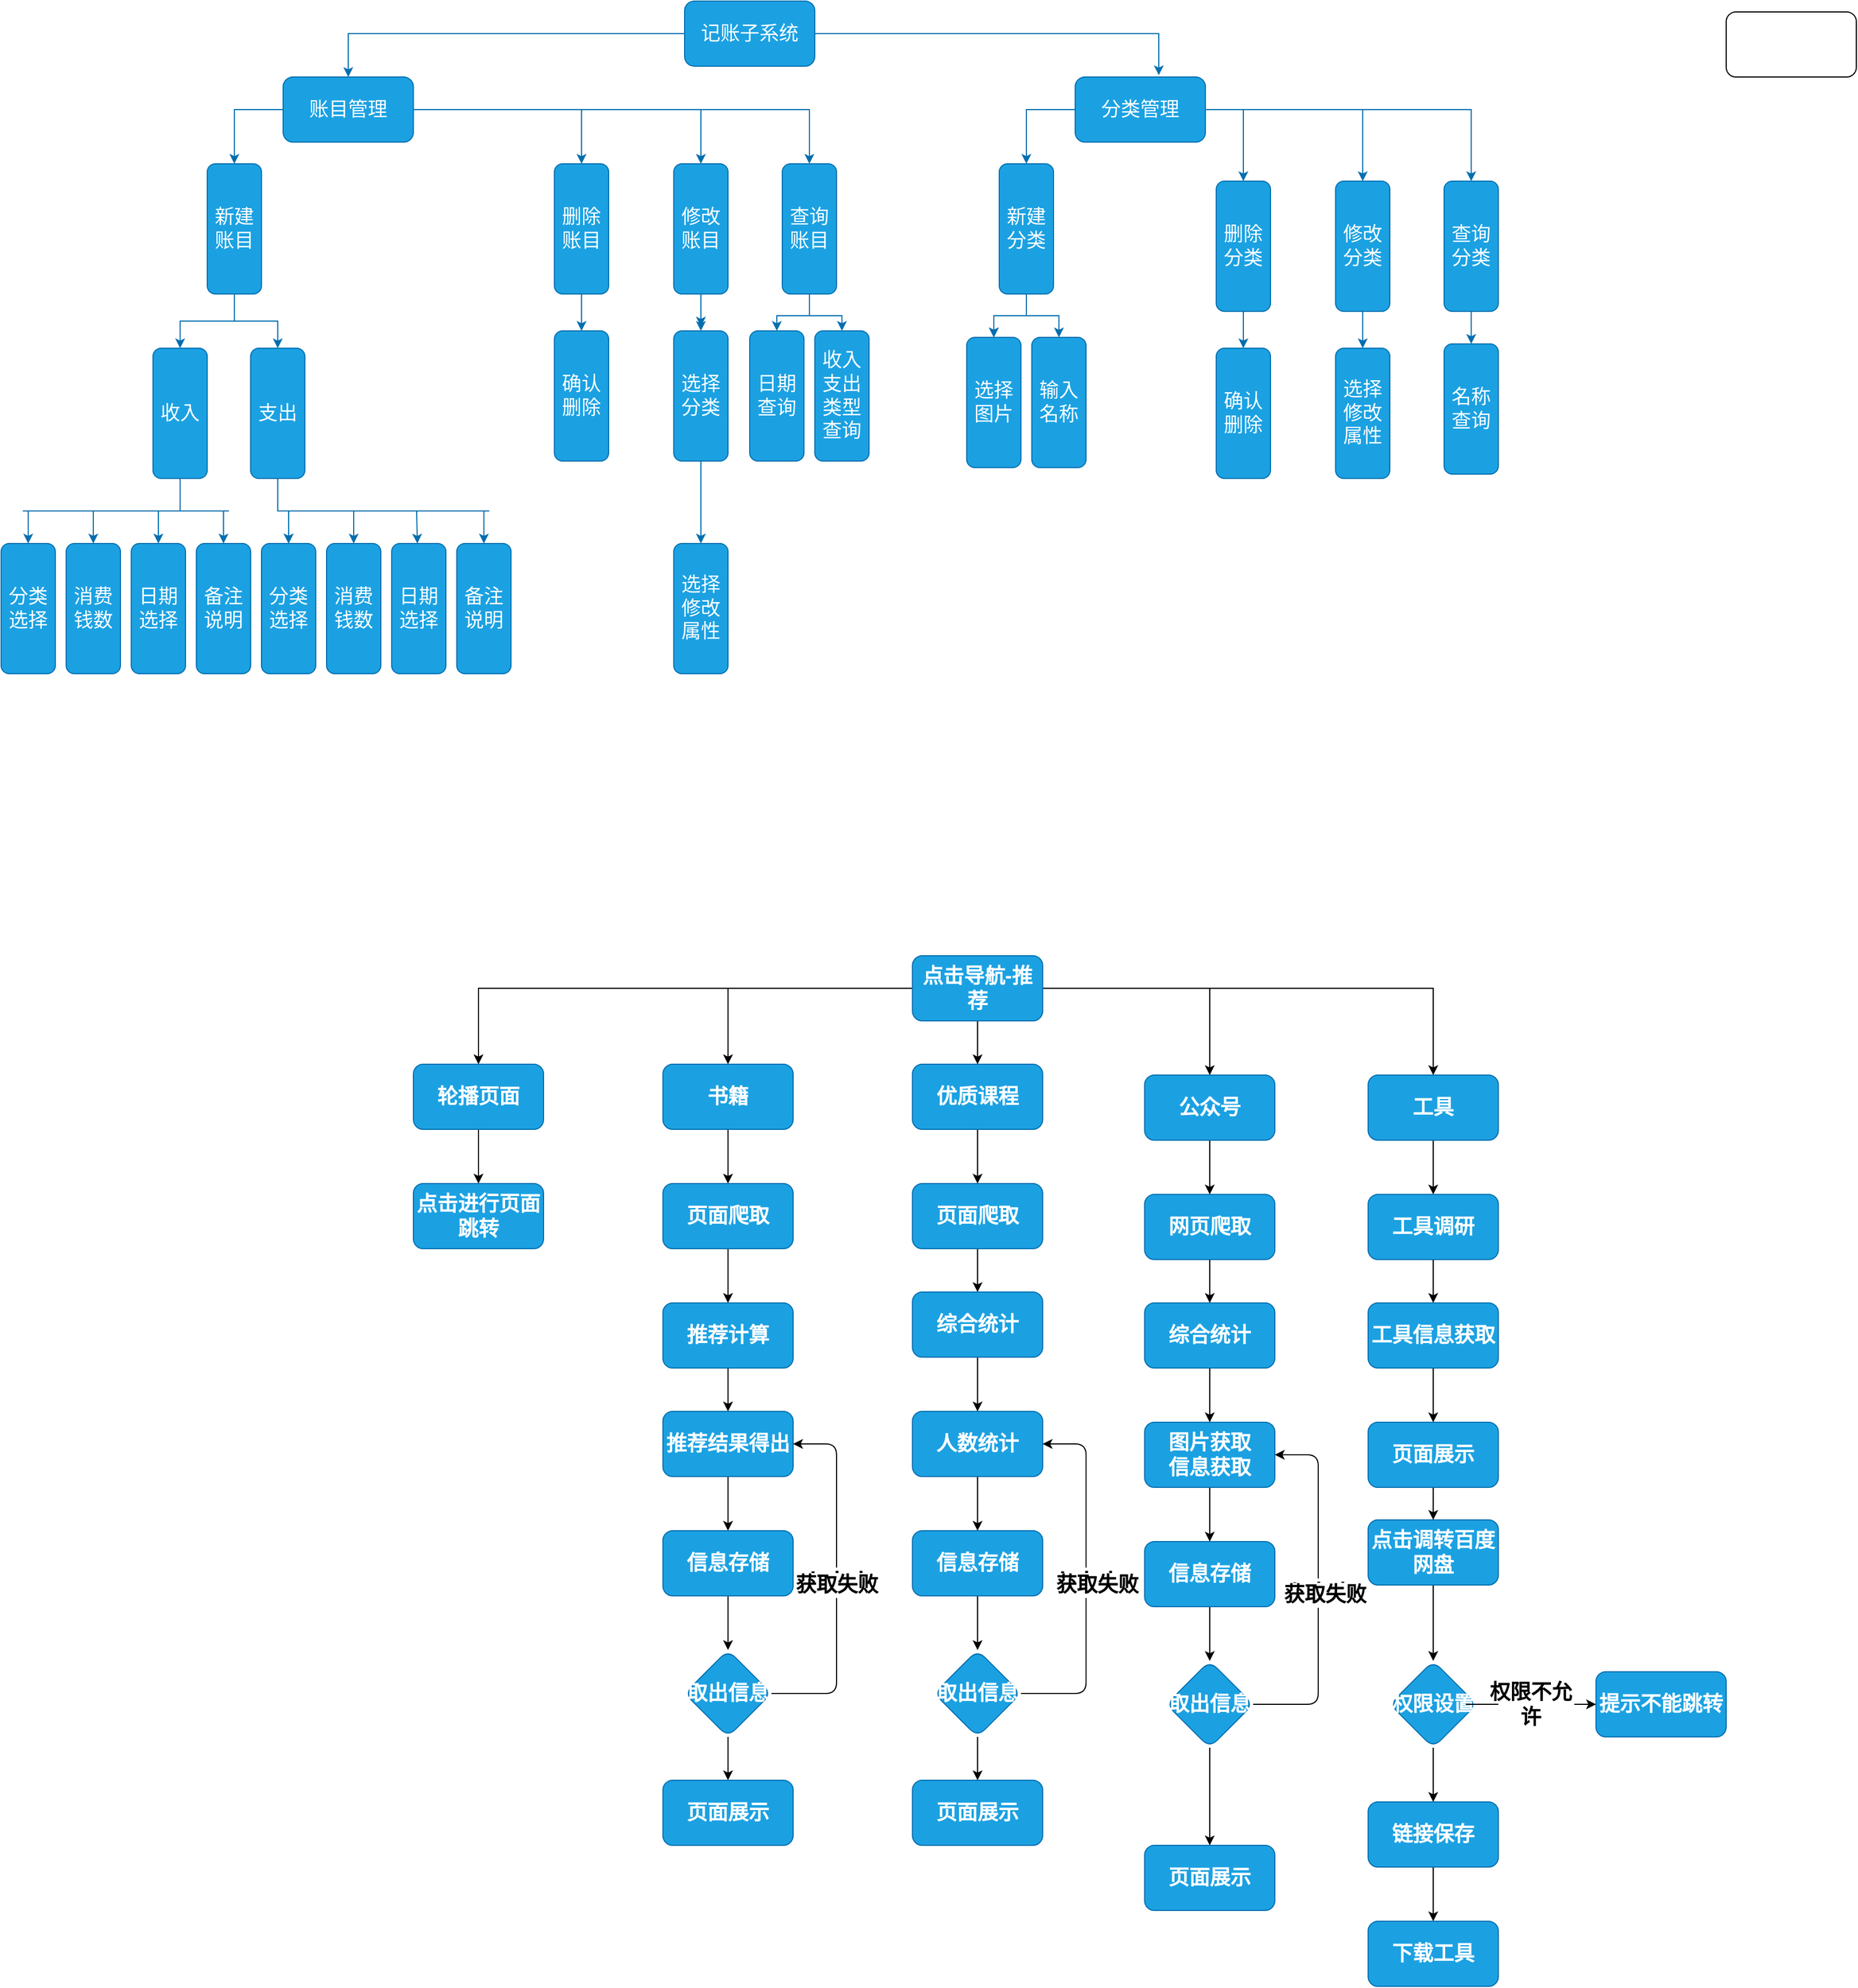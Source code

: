 <mxfile version="15.0.6" type="github">
  <diagram id="rRx4HlbQsBdlPWeHafFa" name="Page-1">
    <mxGraphModel dx="2500" dy="907" grid="1" gridSize="10" guides="1" tooltips="1" connect="1" arrows="1" fold="1" page="1" pageScale="1" pageWidth="827" pageHeight="1169" math="0" shadow="0">
      <root>
        <mxCell id="0" />
        <mxCell id="1" parent="0" />
        <mxCell id="pduw1BFFSuMTtjPy8Jkl-84" style="edgeStyle=orthogonalEdgeStyle;rounded=0;orthogonalLoop=1;jettySize=auto;html=1;entryX=0.5;entryY=0;entryDx=0;entryDy=0;fillColor=#1ba1e2;strokeColor=#006EAF;fontSize=18;" edge="1" parent="1" source="pduw1BFFSuMTtjPy8Jkl-1" target="pduw1BFFSuMTtjPy8Jkl-2">
          <mxGeometry relative="1" as="geometry" />
        </mxCell>
        <mxCell id="pduw1BFFSuMTtjPy8Jkl-85" style="edgeStyle=orthogonalEdgeStyle;rounded=0;orthogonalLoop=1;jettySize=auto;html=1;entryX=0.642;entryY=-0.028;entryDx=0;entryDy=0;entryPerimeter=0;fillColor=#1ba1e2;strokeColor=#006EAF;fontSize=18;" edge="1" parent="1" source="pduw1BFFSuMTtjPy8Jkl-1" target="pduw1BFFSuMTtjPy8Jkl-66">
          <mxGeometry relative="1" as="geometry" />
        </mxCell>
        <mxCell id="pduw1BFFSuMTtjPy8Jkl-1" value="记账子系统" style="rounded=1;whiteSpace=wrap;html=1;fillColor=#1ba1e2;strokeColor=#006EAF;fontColor=#ffffff;fontSize=18;" vertex="1" parent="1">
          <mxGeometry x="450" y="160" width="120" height="60" as="geometry" />
        </mxCell>
        <mxCell id="pduw1BFFSuMTtjPy8Jkl-43" style="edgeStyle=orthogonalEdgeStyle;rounded=0;orthogonalLoop=1;jettySize=auto;html=1;entryX=0.5;entryY=0;entryDx=0;entryDy=0;fillColor=#1ba1e2;strokeColor=#006EAF;fontSize=18;" edge="1" parent="1" source="pduw1BFFSuMTtjPy8Jkl-2" target="pduw1BFFSuMTtjPy8Jkl-8">
          <mxGeometry relative="1" as="geometry" />
        </mxCell>
        <mxCell id="pduw1BFFSuMTtjPy8Jkl-46" style="edgeStyle=orthogonalEdgeStyle;rounded=0;orthogonalLoop=1;jettySize=auto;html=1;entryX=0.5;entryY=0;entryDx=0;entryDy=0;fillColor=#1ba1e2;strokeColor=#006EAF;fontSize=18;" edge="1" parent="1" source="pduw1BFFSuMTtjPy8Jkl-2" target="pduw1BFFSuMTtjPy8Jkl-10">
          <mxGeometry relative="1" as="geometry" />
        </mxCell>
        <mxCell id="pduw1BFFSuMTtjPy8Jkl-55" style="edgeStyle=orthogonalEdgeStyle;rounded=0;orthogonalLoop=1;jettySize=auto;html=1;entryX=0.5;entryY=0;entryDx=0;entryDy=0;fillColor=#1ba1e2;strokeColor=#006EAF;fontSize=18;" edge="1" parent="1" source="pduw1BFFSuMTtjPy8Jkl-2" target="pduw1BFFSuMTtjPy8Jkl-11">
          <mxGeometry relative="1" as="geometry" />
        </mxCell>
        <mxCell id="pduw1BFFSuMTtjPy8Jkl-60" style="edgeStyle=orthogonalEdgeStyle;rounded=0;orthogonalLoop=1;jettySize=auto;html=1;entryX=0.5;entryY=0;entryDx=0;entryDy=0;fillColor=#1ba1e2;strokeColor=#006EAF;fontSize=18;" edge="1" parent="1" source="pduw1BFFSuMTtjPy8Jkl-2" target="pduw1BFFSuMTtjPy8Jkl-12">
          <mxGeometry relative="1" as="geometry" />
        </mxCell>
        <mxCell id="pduw1BFFSuMTtjPy8Jkl-2" value="账目管理" style="rounded=1;whiteSpace=wrap;html=1;fillColor=#1ba1e2;strokeColor=#006EAF;fontColor=#ffffff;fontSize=18;" vertex="1" parent="1">
          <mxGeometry x="80" y="230" width="120" height="60" as="geometry" />
        </mxCell>
        <mxCell id="pduw1BFFSuMTtjPy8Jkl-4" value="" style="rounded=1;whiteSpace=wrap;html=1;" vertex="1" parent="1">
          <mxGeometry x="1410" y="170" width="120" height="60" as="geometry" />
        </mxCell>
        <mxCell id="pduw1BFFSuMTtjPy8Jkl-18" style="edgeStyle=orthogonalEdgeStyle;rounded=0;orthogonalLoop=1;jettySize=auto;html=1;entryX=0.5;entryY=0;entryDx=0;entryDy=0;fillColor=#1ba1e2;strokeColor=#006EAF;fontSize=18;" edge="1" parent="1" source="pduw1BFFSuMTtjPy8Jkl-6" target="pduw1BFFSuMTtjPy8Jkl-14">
          <mxGeometry relative="1" as="geometry" />
        </mxCell>
        <mxCell id="pduw1BFFSuMTtjPy8Jkl-6" value="收入" style="rounded=1;whiteSpace=wrap;html=1;fillColor=#1ba1e2;strokeColor=#006EAF;fontColor=#ffffff;fontSize=18;" vertex="1" parent="1">
          <mxGeometry x="-40" y="480" width="50" height="120" as="geometry" />
        </mxCell>
        <mxCell id="pduw1BFFSuMTtjPy8Jkl-34" style="edgeStyle=orthogonalEdgeStyle;rounded=0;orthogonalLoop=1;jettySize=auto;html=1;entryX=0.5;entryY=0;entryDx=0;entryDy=0;fillColor=#1ba1e2;strokeColor=#006EAF;fontSize=18;" edge="1" parent="1" source="pduw1BFFSuMTtjPy8Jkl-8" target="pduw1BFFSuMTtjPy8Jkl-9">
          <mxGeometry relative="1" as="geometry" />
        </mxCell>
        <mxCell id="pduw1BFFSuMTtjPy8Jkl-42" style="edgeStyle=orthogonalEdgeStyle;rounded=0;orthogonalLoop=1;jettySize=auto;html=1;entryX=0.5;entryY=0;entryDx=0;entryDy=0;fillColor=#1ba1e2;strokeColor=#006EAF;fontSize=18;" edge="1" parent="1" source="pduw1BFFSuMTtjPy8Jkl-8" target="pduw1BFFSuMTtjPy8Jkl-6">
          <mxGeometry relative="1" as="geometry" />
        </mxCell>
        <mxCell id="pduw1BFFSuMTtjPy8Jkl-8" value="新建账目" style="rounded=1;whiteSpace=wrap;html=1;fillColor=#1ba1e2;strokeColor=#006EAF;fontColor=#ffffff;fontSize=18;" vertex="1" parent="1">
          <mxGeometry x="10" y="310" width="50" height="120" as="geometry" />
        </mxCell>
        <mxCell id="pduw1BFFSuMTtjPy8Jkl-32" value="" style="edgeStyle=orthogonalEdgeStyle;rounded=0;orthogonalLoop=1;jettySize=auto;html=1;fillColor=#1ba1e2;strokeColor=#006EAF;fontSize=18;" edge="1" parent="1" source="pduw1BFFSuMTtjPy8Jkl-9" target="pduw1BFFSuMTtjPy8Jkl-27">
          <mxGeometry relative="1" as="geometry" />
        </mxCell>
        <mxCell id="pduw1BFFSuMTtjPy8Jkl-9" value="支出" style="rounded=1;whiteSpace=wrap;html=1;fillColor=#1ba1e2;strokeColor=#006EAF;fontColor=#ffffff;fontSize=18;" vertex="1" parent="1">
          <mxGeometry x="50" y="480" width="50" height="120" as="geometry" />
        </mxCell>
        <mxCell id="pduw1BFFSuMTtjPy8Jkl-45" style="edgeStyle=orthogonalEdgeStyle;rounded=0;orthogonalLoop=1;jettySize=auto;html=1;entryX=0.5;entryY=0;entryDx=0;entryDy=0;fillColor=#1ba1e2;strokeColor=#006EAF;fontSize=18;" edge="1" parent="1" source="pduw1BFFSuMTtjPy8Jkl-10" target="pduw1BFFSuMTtjPy8Jkl-44">
          <mxGeometry relative="1" as="geometry" />
        </mxCell>
        <mxCell id="pduw1BFFSuMTtjPy8Jkl-10" value="删除账目" style="rounded=1;whiteSpace=wrap;html=1;fillColor=#1ba1e2;strokeColor=#006EAF;fontColor=#ffffff;fontSize=18;" vertex="1" parent="1">
          <mxGeometry x="330" y="310" width="50" height="120" as="geometry" />
        </mxCell>
        <mxCell id="pduw1BFFSuMTtjPy8Jkl-49" style="edgeStyle=orthogonalEdgeStyle;rounded=0;orthogonalLoop=1;jettySize=auto;html=1;fillColor=#1ba1e2;strokeColor=#006EAF;fontSize=18;" edge="1" parent="1" source="pduw1BFFSuMTtjPy8Jkl-11">
          <mxGeometry relative="1" as="geometry">
            <mxPoint x="465" y="460" as="targetPoint" />
          </mxGeometry>
        </mxCell>
        <mxCell id="pduw1BFFSuMTtjPy8Jkl-52" style="edgeStyle=orthogonalEdgeStyle;rounded=0;orthogonalLoop=1;jettySize=auto;html=1;fillColor=#1ba1e2;strokeColor=#006EAF;fontSize=18;" edge="1" parent="1" source="pduw1BFFSuMTtjPy8Jkl-11" target="pduw1BFFSuMTtjPy8Jkl-47">
          <mxGeometry relative="1" as="geometry" />
        </mxCell>
        <mxCell id="pduw1BFFSuMTtjPy8Jkl-11" value="修改账目" style="rounded=1;whiteSpace=wrap;html=1;fillColor=#1ba1e2;strokeColor=#006EAF;fontColor=#ffffff;fontSize=18;" vertex="1" parent="1">
          <mxGeometry x="440" y="310" width="50" height="120" as="geometry" />
        </mxCell>
        <mxCell id="pduw1BFFSuMTtjPy8Jkl-58" style="edgeStyle=orthogonalEdgeStyle;rounded=0;orthogonalLoop=1;jettySize=auto;html=1;entryX=0.5;entryY=0;entryDx=0;entryDy=0;fillColor=#1ba1e2;strokeColor=#006EAF;fontSize=18;" edge="1" parent="1" source="pduw1BFFSuMTtjPy8Jkl-12" target="pduw1BFFSuMTtjPy8Jkl-56">
          <mxGeometry relative="1" as="geometry" />
        </mxCell>
        <mxCell id="pduw1BFFSuMTtjPy8Jkl-59" style="edgeStyle=orthogonalEdgeStyle;rounded=0;orthogonalLoop=1;jettySize=auto;html=1;entryX=0.5;entryY=0;entryDx=0;entryDy=0;fillColor=#1ba1e2;strokeColor=#006EAF;fontSize=18;" edge="1" parent="1" source="pduw1BFFSuMTtjPy8Jkl-12" target="pduw1BFFSuMTtjPy8Jkl-57">
          <mxGeometry relative="1" as="geometry" />
        </mxCell>
        <mxCell id="pduw1BFFSuMTtjPy8Jkl-12" value="查询账目" style="rounded=1;whiteSpace=wrap;html=1;fillColor=#1ba1e2;strokeColor=#006EAF;fontColor=#ffffff;fontSize=18;" vertex="1" parent="1">
          <mxGeometry x="540" y="310" width="50" height="120" as="geometry" />
        </mxCell>
        <mxCell id="pduw1BFFSuMTtjPy8Jkl-13" value="消费钱数" style="rounded=1;whiteSpace=wrap;html=1;fillColor=#1ba1e2;strokeColor=#006EAF;fontColor=#ffffff;fontSize=18;" vertex="1" parent="1">
          <mxGeometry x="-120" y="660" width="50" height="120" as="geometry" />
        </mxCell>
        <mxCell id="pduw1BFFSuMTtjPy8Jkl-14" value="日期选择" style="rounded=1;whiteSpace=wrap;html=1;fillColor=#1ba1e2;strokeColor=#006EAF;fontColor=#ffffff;fontSize=18;" vertex="1" parent="1">
          <mxGeometry x="-60" y="660" width="50" height="120" as="geometry" />
        </mxCell>
        <mxCell id="pduw1BFFSuMTtjPy8Jkl-15" value="备注说明" style="rounded=1;whiteSpace=wrap;html=1;fillColor=#1ba1e2;strokeColor=#006EAF;fontColor=#ffffff;fontSize=18;" vertex="1" parent="1">
          <mxGeometry y="660" width="50" height="120" as="geometry" />
        </mxCell>
        <mxCell id="pduw1BFFSuMTtjPy8Jkl-17" value="分类选择" style="rounded=1;whiteSpace=wrap;html=1;fillColor=#1ba1e2;strokeColor=#006EAF;fontColor=#ffffff;fontSize=18;" vertex="1" parent="1">
          <mxGeometry x="-180" y="660" width="50" height="120" as="geometry" />
        </mxCell>
        <mxCell id="pduw1BFFSuMTtjPy8Jkl-19" value="" style="endArrow=none;html=1;fillColor=#1ba1e2;strokeColor=#006EAF;fontSize=18;" edge="1" parent="1">
          <mxGeometry width="50" height="50" relative="1" as="geometry">
            <mxPoint x="-160" y="630" as="sourcePoint" />
            <mxPoint x="30" y="630" as="targetPoint" />
          </mxGeometry>
        </mxCell>
        <mxCell id="pduw1BFFSuMTtjPy8Jkl-20" value="" style="endArrow=classic;html=1;entryX=0.5;entryY=0;entryDx=0;entryDy=0;fillColor=#1ba1e2;strokeColor=#006EAF;fontSize=18;" edge="1" parent="1" target="pduw1BFFSuMTtjPy8Jkl-17">
          <mxGeometry width="50" height="50" relative="1" as="geometry">
            <mxPoint x="-155" y="630" as="sourcePoint" />
            <mxPoint x="440" y="590" as="targetPoint" />
          </mxGeometry>
        </mxCell>
        <mxCell id="pduw1BFFSuMTtjPy8Jkl-21" value="" style="endArrow=classic;html=1;entryX=0.5;entryY=0;entryDx=0;entryDy=0;fillColor=#1ba1e2;strokeColor=#006EAF;fontSize=18;" edge="1" parent="1" target="pduw1BFFSuMTtjPy8Jkl-13">
          <mxGeometry width="50" height="50" relative="1" as="geometry">
            <mxPoint x="-95" y="630" as="sourcePoint" />
            <mxPoint x="-145" y="670" as="targetPoint" />
          </mxGeometry>
        </mxCell>
        <mxCell id="pduw1BFFSuMTtjPy8Jkl-22" value="" style="endArrow=classic;html=1;entryX=0.5;entryY=0;entryDx=0;entryDy=0;fillColor=#1ba1e2;strokeColor=#006EAF;fontSize=18;" edge="1" parent="1" target="pduw1BFFSuMTtjPy8Jkl-15">
          <mxGeometry width="50" height="50" relative="1" as="geometry">
            <mxPoint x="25" y="630" as="sourcePoint" />
            <mxPoint x="-135" y="680" as="targetPoint" />
          </mxGeometry>
        </mxCell>
        <mxCell id="pduw1BFFSuMTtjPy8Jkl-24" value="消费钱数" style="rounded=1;whiteSpace=wrap;html=1;fillColor=#1ba1e2;strokeColor=#006EAF;fontColor=#ffffff;fontSize=18;" vertex="1" parent="1">
          <mxGeometry x="120" y="660" width="50" height="120" as="geometry" />
        </mxCell>
        <mxCell id="pduw1BFFSuMTtjPy8Jkl-25" value="日期选择" style="rounded=1;whiteSpace=wrap;html=1;fillColor=#1ba1e2;strokeColor=#006EAF;fontColor=#ffffff;fontSize=18;" vertex="1" parent="1">
          <mxGeometry x="180" y="660" width="50" height="120" as="geometry" />
        </mxCell>
        <mxCell id="pduw1BFFSuMTtjPy8Jkl-26" value="备注说明" style="rounded=1;whiteSpace=wrap;html=1;fillColor=#1ba1e2;strokeColor=#006EAF;fontColor=#ffffff;fontSize=18;" vertex="1" parent="1">
          <mxGeometry x="240" y="660" width="50" height="120" as="geometry" />
        </mxCell>
        <mxCell id="pduw1BFFSuMTtjPy8Jkl-27" value="分类选择" style="rounded=1;whiteSpace=wrap;html=1;fillColor=#1ba1e2;strokeColor=#006EAF;fontColor=#ffffff;fontSize=18;" vertex="1" parent="1">
          <mxGeometry x="60" y="660" width="50" height="120" as="geometry" />
        </mxCell>
        <mxCell id="pduw1BFFSuMTtjPy8Jkl-28" value="" style="endArrow=none;html=1;fillColor=#1ba1e2;strokeColor=#006EAF;fontSize=18;" edge="1" parent="1">
          <mxGeometry width="50" height="50" relative="1" as="geometry">
            <mxPoint x="80" y="630" as="sourcePoint" />
            <mxPoint x="270" y="630" as="targetPoint" />
          </mxGeometry>
        </mxCell>
        <mxCell id="pduw1BFFSuMTtjPy8Jkl-29" value="" style="endArrow=classic;html=1;entryX=0.5;entryY=0;entryDx=0;entryDy=0;fillColor=#1ba1e2;strokeColor=#006EAF;fontSize=18;" edge="1" parent="1" target="pduw1BFFSuMTtjPy8Jkl-27">
          <mxGeometry width="50" height="50" relative="1" as="geometry">
            <mxPoint x="85" y="630" as="sourcePoint" />
            <mxPoint x="680" y="590" as="targetPoint" />
          </mxGeometry>
        </mxCell>
        <mxCell id="pduw1BFFSuMTtjPy8Jkl-30" value="" style="endArrow=classic;html=1;entryX=0.5;entryY=0;entryDx=0;entryDy=0;fillColor=#1ba1e2;strokeColor=#006EAF;fontSize=18;" edge="1" parent="1" target="pduw1BFFSuMTtjPy8Jkl-24">
          <mxGeometry width="50" height="50" relative="1" as="geometry">
            <mxPoint x="145" y="630" as="sourcePoint" />
            <mxPoint x="95" y="670" as="targetPoint" />
          </mxGeometry>
        </mxCell>
        <mxCell id="pduw1BFFSuMTtjPy8Jkl-31" value="" style="endArrow=classic;html=1;entryX=0.5;entryY=0;entryDx=0;entryDy=0;fillColor=#1ba1e2;strokeColor=#006EAF;fontSize=18;" edge="1" parent="1" target="pduw1BFFSuMTtjPy8Jkl-26">
          <mxGeometry width="50" height="50" relative="1" as="geometry">
            <mxPoint x="265" y="630" as="sourcePoint" />
            <mxPoint x="105" y="680" as="targetPoint" />
          </mxGeometry>
        </mxCell>
        <mxCell id="pduw1BFFSuMTtjPy8Jkl-33" value="" style="endArrow=classic;html=1;fillColor=#1ba1e2;strokeColor=#006EAF;fontSize=18;" edge="1" parent="1" target="pduw1BFFSuMTtjPy8Jkl-25">
          <mxGeometry width="50" height="50" relative="1" as="geometry">
            <mxPoint x="203" y="630" as="sourcePoint" />
            <mxPoint x="275" y="670" as="targetPoint" />
          </mxGeometry>
        </mxCell>
        <mxCell id="pduw1BFFSuMTtjPy8Jkl-44" value="确认删除" style="rounded=1;whiteSpace=wrap;html=1;fillColor=#1ba1e2;strokeColor=#006EAF;fontColor=#ffffff;fontSize=18;" vertex="1" parent="1">
          <mxGeometry x="330" y="464" width="50" height="120" as="geometry" />
        </mxCell>
        <mxCell id="pduw1BFFSuMTtjPy8Jkl-54" style="edgeStyle=orthogonalEdgeStyle;rounded=0;orthogonalLoop=1;jettySize=auto;html=1;fillColor=#1ba1e2;strokeColor=#006EAF;fontSize=18;" edge="1" parent="1" source="pduw1BFFSuMTtjPy8Jkl-47" target="pduw1BFFSuMTtjPy8Jkl-48">
          <mxGeometry relative="1" as="geometry" />
        </mxCell>
        <mxCell id="pduw1BFFSuMTtjPy8Jkl-47" value="选择分类" style="rounded=1;whiteSpace=wrap;html=1;fillColor=#1ba1e2;strokeColor=#006EAF;fontColor=#ffffff;fontSize=18;" vertex="1" parent="1">
          <mxGeometry x="440" y="464" width="50" height="120" as="geometry" />
        </mxCell>
        <mxCell id="pduw1BFFSuMTtjPy8Jkl-48" value="选择修改属性" style="rounded=1;whiteSpace=wrap;html=1;fillColor=#1ba1e2;strokeColor=#006EAF;fontColor=#ffffff;fontSize=18;" vertex="1" parent="1">
          <mxGeometry x="440" y="660" width="50" height="120" as="geometry" />
        </mxCell>
        <mxCell id="pduw1BFFSuMTtjPy8Jkl-56" value="日期查询" style="rounded=1;whiteSpace=wrap;html=1;fillColor=#1ba1e2;strokeColor=#006EAF;fontColor=#ffffff;fontSize=18;" vertex="1" parent="1">
          <mxGeometry x="510" y="464" width="50" height="120" as="geometry" />
        </mxCell>
        <mxCell id="pduw1BFFSuMTtjPy8Jkl-57" value="收入支出类型查询" style="rounded=1;whiteSpace=wrap;html=1;fillColor=#1ba1e2;strokeColor=#006EAF;fontColor=#ffffff;fontSize=18;" vertex="1" parent="1">
          <mxGeometry x="570" y="464" width="50" height="120" as="geometry" />
        </mxCell>
        <mxCell id="pduw1BFFSuMTtjPy8Jkl-62" style="edgeStyle=orthogonalEdgeStyle;rounded=0;orthogonalLoop=1;jettySize=auto;html=1;entryX=0.5;entryY=0;entryDx=0;entryDy=0;fillColor=#1ba1e2;strokeColor=#006EAF;fontSize=18;" edge="1" parent="1" source="pduw1BFFSuMTtjPy8Jkl-66" target="pduw1BFFSuMTtjPy8Jkl-67">
          <mxGeometry relative="1" as="geometry" />
        </mxCell>
        <mxCell id="pduw1BFFSuMTtjPy8Jkl-63" style="edgeStyle=orthogonalEdgeStyle;rounded=0;orthogonalLoop=1;jettySize=auto;html=1;entryX=0.5;entryY=0;entryDx=0;entryDy=0;fillColor=#1ba1e2;strokeColor=#006EAF;fontSize=18;" edge="1" parent="1" source="pduw1BFFSuMTtjPy8Jkl-66" target="pduw1BFFSuMTtjPy8Jkl-68">
          <mxGeometry relative="1" as="geometry" />
        </mxCell>
        <mxCell id="pduw1BFFSuMTtjPy8Jkl-64" style="edgeStyle=orthogonalEdgeStyle;rounded=0;orthogonalLoop=1;jettySize=auto;html=1;entryX=0.5;entryY=0;entryDx=0;entryDy=0;fillColor=#1ba1e2;strokeColor=#006EAF;fontSize=18;" edge="1" parent="1" source="pduw1BFFSuMTtjPy8Jkl-66" target="pduw1BFFSuMTtjPy8Jkl-69">
          <mxGeometry relative="1" as="geometry" />
        </mxCell>
        <mxCell id="pduw1BFFSuMTtjPy8Jkl-65" style="edgeStyle=orthogonalEdgeStyle;rounded=0;orthogonalLoop=1;jettySize=auto;html=1;entryX=0.5;entryY=0;entryDx=0;entryDy=0;fillColor=#1ba1e2;strokeColor=#006EAF;fontSize=18;" edge="1" parent="1" source="pduw1BFFSuMTtjPy8Jkl-66" target="pduw1BFFSuMTtjPy8Jkl-70">
          <mxGeometry relative="1" as="geometry" />
        </mxCell>
        <mxCell id="pduw1BFFSuMTtjPy8Jkl-66" value="分类管理" style="rounded=1;whiteSpace=wrap;html=1;fillColor=#1ba1e2;strokeColor=#006EAF;fontColor=#ffffff;fontSize=18;" vertex="1" parent="1">
          <mxGeometry x="810" y="230" width="120" height="60" as="geometry" />
        </mxCell>
        <mxCell id="pduw1BFFSuMTtjPy8Jkl-80" style="edgeStyle=orthogonalEdgeStyle;rounded=0;orthogonalLoop=1;jettySize=auto;html=1;entryX=0.5;entryY=0;entryDx=0;entryDy=0;fillColor=#1ba1e2;strokeColor=#006EAF;fontSize=18;" edge="1" parent="1" source="pduw1BFFSuMTtjPy8Jkl-67" target="pduw1BFFSuMTtjPy8Jkl-77">
          <mxGeometry relative="1" as="geometry" />
        </mxCell>
        <mxCell id="pduw1BFFSuMTtjPy8Jkl-81" style="edgeStyle=orthogonalEdgeStyle;rounded=0;orthogonalLoop=1;jettySize=auto;html=1;fillColor=#1ba1e2;strokeColor=#006EAF;fontSize=18;" edge="1" parent="1" source="pduw1BFFSuMTtjPy8Jkl-67" target="pduw1BFFSuMTtjPy8Jkl-78">
          <mxGeometry relative="1" as="geometry" />
        </mxCell>
        <mxCell id="pduw1BFFSuMTtjPy8Jkl-83" style="edgeStyle=orthogonalEdgeStyle;rounded=0;orthogonalLoop=1;jettySize=auto;html=1;entryX=0.5;entryY=0;entryDx=0;entryDy=0;fillColor=#1ba1e2;strokeColor=#006EAF;fontSize=18;" edge="1" parent="1" source="pduw1BFFSuMTtjPy8Jkl-67" target="pduw1BFFSuMTtjPy8Jkl-77">
          <mxGeometry relative="1" as="geometry" />
        </mxCell>
        <mxCell id="pduw1BFFSuMTtjPy8Jkl-67" value="新建分类" style="rounded=1;whiteSpace=wrap;html=1;fillColor=#1ba1e2;strokeColor=#006EAF;fontColor=#ffffff;fontSize=18;" vertex="1" parent="1">
          <mxGeometry x="740" y="310" width="50" height="120" as="geometry" />
        </mxCell>
        <mxCell id="pduw1BFFSuMTtjPy8Jkl-72" style="edgeStyle=orthogonalEdgeStyle;rounded=0;orthogonalLoop=1;jettySize=auto;html=1;entryX=0.5;entryY=0;entryDx=0;entryDy=0;fillColor=#1ba1e2;strokeColor=#006EAF;fontSize=18;" edge="1" parent="1" source="pduw1BFFSuMTtjPy8Jkl-68" target="pduw1BFFSuMTtjPy8Jkl-71">
          <mxGeometry relative="1" as="geometry" />
        </mxCell>
        <mxCell id="pduw1BFFSuMTtjPy8Jkl-68" value="删除分类" style="rounded=1;whiteSpace=wrap;html=1;fillColor=#1ba1e2;strokeColor=#006EAF;fontColor=#ffffff;fontSize=18;" vertex="1" parent="1">
          <mxGeometry x="940" y="326" width="50" height="120" as="geometry" />
        </mxCell>
        <mxCell id="pduw1BFFSuMTtjPy8Jkl-74" style="edgeStyle=orthogonalEdgeStyle;rounded=0;orthogonalLoop=1;jettySize=auto;html=1;fillColor=#1ba1e2;strokeColor=#006EAF;fontSize=18;" edge="1" parent="1" source="pduw1BFFSuMTtjPy8Jkl-69" target="pduw1BFFSuMTtjPy8Jkl-73">
          <mxGeometry relative="1" as="geometry" />
        </mxCell>
        <mxCell id="pduw1BFFSuMTtjPy8Jkl-69" value="修改分类" style="rounded=1;whiteSpace=wrap;html=1;fillColor=#1ba1e2;strokeColor=#006EAF;fontColor=#ffffff;fontSize=18;" vertex="1" parent="1">
          <mxGeometry x="1050" y="326" width="50" height="120" as="geometry" />
        </mxCell>
        <mxCell id="pduw1BFFSuMTtjPy8Jkl-76" style="edgeStyle=orthogonalEdgeStyle;rounded=0;orthogonalLoop=1;jettySize=auto;html=1;fillColor=#1ba1e2;strokeColor=#006EAF;fontSize=18;" edge="1" parent="1" source="pduw1BFFSuMTtjPy8Jkl-70" target="pduw1BFFSuMTtjPy8Jkl-75">
          <mxGeometry relative="1" as="geometry" />
        </mxCell>
        <mxCell id="pduw1BFFSuMTtjPy8Jkl-70" value="查询分类" style="rounded=1;whiteSpace=wrap;html=1;fillColor=#1ba1e2;strokeColor=#006EAF;fontColor=#ffffff;fontSize=18;" vertex="1" parent="1">
          <mxGeometry x="1150" y="326" width="50" height="120" as="geometry" />
        </mxCell>
        <mxCell id="pduw1BFFSuMTtjPy8Jkl-71" value="确认删除" style="rounded=1;whiteSpace=wrap;html=1;fillColor=#1ba1e2;strokeColor=#006EAF;fontColor=#ffffff;fontSize=18;" vertex="1" parent="1">
          <mxGeometry x="940" y="480" width="50" height="120" as="geometry" />
        </mxCell>
        <mxCell id="pduw1BFFSuMTtjPy8Jkl-73" value="选择修改属性" style="rounded=1;whiteSpace=wrap;html=1;fillColor=#1ba1e2;strokeColor=#006EAF;fontColor=#ffffff;fontSize=18;" vertex="1" parent="1">
          <mxGeometry x="1050" y="480" width="50" height="120" as="geometry" />
        </mxCell>
        <mxCell id="pduw1BFFSuMTtjPy8Jkl-75" value="名称查询" style="rounded=1;whiteSpace=wrap;html=1;fillColor=#1ba1e2;strokeColor=#006EAF;fontColor=#ffffff;fontSize=18;" vertex="1" parent="1">
          <mxGeometry x="1150" y="476" width="50" height="120" as="geometry" />
        </mxCell>
        <mxCell id="pduw1BFFSuMTtjPy8Jkl-77" value="选择图片" style="rounded=1;whiteSpace=wrap;html=1;fillColor=#1ba1e2;strokeColor=#006EAF;fontColor=#ffffff;fontSize=18;" vertex="1" parent="1">
          <mxGeometry x="710" y="470" width="50" height="120" as="geometry" />
        </mxCell>
        <mxCell id="pduw1BFFSuMTtjPy8Jkl-78" value="输入名称" style="rounded=1;whiteSpace=wrap;html=1;fillColor=#1ba1e2;strokeColor=#006EAF;fontColor=#ffffff;fontSize=18;" vertex="1" parent="1">
          <mxGeometry x="770" y="470" width="50" height="120" as="geometry" />
        </mxCell>
        <mxCell id="pduw1BFFSuMTtjPy8Jkl-95" style="edgeStyle=orthogonalEdgeStyle;rounded=0;orthogonalLoop=1;jettySize=auto;html=1;entryX=0.5;entryY=0;entryDx=0;entryDy=0;fontSize=19;fontStyle=1" edge="1" parent="1" source="pduw1BFFSuMTtjPy8Jkl-87" target="pduw1BFFSuMTtjPy8Jkl-88">
          <mxGeometry relative="1" as="geometry" />
        </mxCell>
        <mxCell id="pduw1BFFSuMTtjPy8Jkl-96" style="edgeStyle=orthogonalEdgeStyle;rounded=0;orthogonalLoop=1;jettySize=auto;html=1;entryX=0.5;entryY=0;entryDx=0;entryDy=0;fontSize=19;fontStyle=1" edge="1" parent="1" source="pduw1BFFSuMTtjPy8Jkl-87" target="pduw1BFFSuMTtjPy8Jkl-89">
          <mxGeometry relative="1" as="geometry" />
        </mxCell>
        <mxCell id="pduw1BFFSuMTtjPy8Jkl-97" style="edgeStyle=orthogonalEdgeStyle;rounded=0;orthogonalLoop=1;jettySize=auto;html=1;fontSize=19;fontStyle=1" edge="1" parent="1" source="pduw1BFFSuMTtjPy8Jkl-87" target="pduw1BFFSuMTtjPy8Jkl-90">
          <mxGeometry relative="1" as="geometry" />
        </mxCell>
        <mxCell id="pduw1BFFSuMTtjPy8Jkl-98" style="edgeStyle=orthogonalEdgeStyle;rounded=0;orthogonalLoop=1;jettySize=auto;html=1;entryX=0.5;entryY=0;entryDx=0;entryDy=0;fontSize=19;fontStyle=1" edge="1" parent="1" source="pduw1BFFSuMTtjPy8Jkl-87" target="pduw1BFFSuMTtjPy8Jkl-94">
          <mxGeometry relative="1" as="geometry" />
        </mxCell>
        <mxCell id="pduw1BFFSuMTtjPy8Jkl-99" style="edgeStyle=orthogonalEdgeStyle;rounded=0;orthogonalLoop=1;jettySize=auto;html=1;entryX=0.5;entryY=0;entryDx=0;entryDy=0;fontSize=19;fontStyle=1" edge="1" parent="1" source="pduw1BFFSuMTtjPy8Jkl-87" target="pduw1BFFSuMTtjPy8Jkl-91">
          <mxGeometry relative="1" as="geometry" />
        </mxCell>
        <mxCell id="pduw1BFFSuMTtjPy8Jkl-87" value="点击导航-推荐" style="rounded=1;whiteSpace=wrap;html=1;fillColor=#1ba1e2;strokeColor=#006EAF;fontColor=#ffffff;fontSize=19;fontStyle=1" vertex="1" parent="1">
          <mxGeometry x="660" y="1040" width="120" height="60" as="geometry" />
        </mxCell>
        <mxCell id="pduw1BFFSuMTtjPy8Jkl-104" style="edgeStyle=orthogonalEdgeStyle;rounded=0;orthogonalLoop=1;jettySize=auto;html=1;entryX=0.5;entryY=0;entryDx=0;entryDy=0;fontSize=19;fontStyle=1" edge="1" parent="1" source="pduw1BFFSuMTtjPy8Jkl-88" target="pduw1BFFSuMTtjPy8Jkl-100">
          <mxGeometry relative="1" as="geometry" />
        </mxCell>
        <mxCell id="pduw1BFFSuMTtjPy8Jkl-88" value="轮播页面" style="rounded=1;whiteSpace=wrap;html=1;fillColor=#1ba1e2;strokeColor=#006EAF;fontColor=#ffffff;fontSize=19;fontStyle=1" vertex="1" parent="1">
          <mxGeometry x="200" y="1140" width="120" height="60" as="geometry" />
        </mxCell>
        <mxCell id="pduw1BFFSuMTtjPy8Jkl-106" style="edgeStyle=orthogonalEdgeStyle;rounded=0;orthogonalLoop=1;jettySize=auto;html=1;entryX=0.5;entryY=0;entryDx=0;entryDy=0;fontSize=19;fontStyle=1" edge="1" parent="1" source="pduw1BFFSuMTtjPy8Jkl-89" target="pduw1BFFSuMTtjPy8Jkl-105">
          <mxGeometry relative="1" as="geometry" />
        </mxCell>
        <mxCell id="pduw1BFFSuMTtjPy8Jkl-89" value="书籍" style="rounded=1;whiteSpace=wrap;html=1;fillColor=#1ba1e2;strokeColor=#006EAF;fontColor=#ffffff;fontSize=19;fontStyle=1" vertex="1" parent="1">
          <mxGeometry x="430" y="1140" width="120" height="60" as="geometry" />
        </mxCell>
        <mxCell id="pduw1BFFSuMTtjPy8Jkl-118" style="edgeStyle=orthogonalEdgeStyle;rounded=0;orthogonalLoop=1;jettySize=auto;html=1;entryX=0.5;entryY=0;entryDx=0;entryDy=0;fontSize=19;fontStyle=1" edge="1" parent="1" source="pduw1BFFSuMTtjPy8Jkl-90" target="pduw1BFFSuMTtjPy8Jkl-111">
          <mxGeometry relative="1" as="geometry" />
        </mxCell>
        <mxCell id="pduw1BFFSuMTtjPy8Jkl-90" value="优质课程" style="rounded=1;whiteSpace=wrap;html=1;fillColor=#1ba1e2;strokeColor=#006EAF;fontColor=#ffffff;fontSize=19;fontStyle=1" vertex="1" parent="1">
          <mxGeometry x="660" y="1140" width="120" height="60" as="geometry" />
        </mxCell>
        <mxCell id="pduw1BFFSuMTtjPy8Jkl-124" value="" style="edgeStyle=orthogonalEdgeStyle;rounded=0;orthogonalLoop=1;jettySize=auto;html=1;fontSize=19;fontStyle=1" edge="1" parent="1" source="pduw1BFFSuMTtjPy8Jkl-91" target="pduw1BFFSuMTtjPy8Jkl-123">
          <mxGeometry relative="1" as="geometry" />
        </mxCell>
        <mxCell id="pduw1BFFSuMTtjPy8Jkl-91" value="公众号" style="rounded=1;whiteSpace=wrap;html=1;fillColor=#1ba1e2;strokeColor=#006EAF;fontColor=#ffffff;fontSize=19;fontStyle=1" vertex="1" parent="1">
          <mxGeometry x="874" y="1150" width="120" height="60" as="geometry" />
        </mxCell>
        <mxCell id="pduw1BFFSuMTtjPy8Jkl-181" value="" style="edgeStyle=orthogonalEdgeStyle;rounded=0;orthogonalLoop=1;jettySize=auto;html=1;fontSize=19;fontStyle=1" edge="1" parent="1" source="pduw1BFFSuMTtjPy8Jkl-94" target="pduw1BFFSuMTtjPy8Jkl-180">
          <mxGeometry relative="1" as="geometry" />
        </mxCell>
        <mxCell id="pduw1BFFSuMTtjPy8Jkl-94" value="工具" style="rounded=1;whiteSpace=wrap;html=1;fillColor=#1ba1e2;strokeColor=#006EAF;fontColor=#ffffff;fontSize=19;fontStyle=1" vertex="1" parent="1">
          <mxGeometry x="1080" y="1150" width="120" height="60" as="geometry" />
        </mxCell>
        <mxCell id="pduw1BFFSuMTtjPy8Jkl-100" value="点击进行页面跳转" style="rounded=1;whiteSpace=wrap;html=1;fillColor=#1ba1e2;strokeColor=#006EAF;fontColor=#ffffff;fontSize=19;fontStyle=1" vertex="1" parent="1">
          <mxGeometry x="200" y="1250" width="120" height="60" as="geometry" />
        </mxCell>
        <mxCell id="pduw1BFFSuMTtjPy8Jkl-110" style="edgeStyle=orthogonalEdgeStyle;rounded=0;orthogonalLoop=1;jettySize=auto;html=1;entryX=0.5;entryY=0;entryDx=0;entryDy=0;fontSize=19;fontStyle=1" edge="1" parent="1" source="pduw1BFFSuMTtjPy8Jkl-105" target="pduw1BFFSuMTtjPy8Jkl-107">
          <mxGeometry relative="1" as="geometry" />
        </mxCell>
        <mxCell id="pduw1BFFSuMTtjPy8Jkl-105" value="页面爬取" style="rounded=1;whiteSpace=wrap;html=1;fillColor=#1ba1e2;strokeColor=#006EAF;fontColor=#ffffff;fontSize=19;fontStyle=1" vertex="1" parent="1">
          <mxGeometry x="430" y="1250" width="120" height="60" as="geometry" />
        </mxCell>
        <mxCell id="pduw1BFFSuMTtjPy8Jkl-122" value="" style="edgeStyle=orthogonalEdgeStyle;rounded=0;orthogonalLoop=1;jettySize=auto;html=1;fontSize=19;fontStyle=1" edge="1" parent="1" source="pduw1BFFSuMTtjPy8Jkl-107">
          <mxGeometry relative="1" as="geometry">
            <mxPoint x="490" y="1460" as="targetPoint" />
          </mxGeometry>
        </mxCell>
        <mxCell id="pduw1BFFSuMTtjPy8Jkl-107" value="推荐计算" style="rounded=1;whiteSpace=wrap;html=1;fillColor=#1ba1e2;strokeColor=#006EAF;fontColor=#ffffff;fontSize=19;fontStyle=1" vertex="1" parent="1">
          <mxGeometry x="430" y="1360" width="120" height="60" as="geometry" />
        </mxCell>
        <mxCell id="pduw1BFFSuMTtjPy8Jkl-119" style="edgeStyle=orthogonalEdgeStyle;rounded=0;orthogonalLoop=1;jettySize=auto;html=1;fontSize=19;fontStyle=1" edge="1" parent="1" source="pduw1BFFSuMTtjPy8Jkl-111" target="pduw1BFFSuMTtjPy8Jkl-112">
          <mxGeometry relative="1" as="geometry" />
        </mxCell>
        <mxCell id="pduw1BFFSuMTtjPy8Jkl-111" value="页面爬取" style="rounded=1;whiteSpace=wrap;html=1;fillColor=#1ba1e2;strokeColor=#006EAF;fontColor=#ffffff;fontSize=19;fontStyle=1" vertex="1" parent="1">
          <mxGeometry x="660" y="1250" width="120" height="60" as="geometry" />
        </mxCell>
        <mxCell id="pduw1BFFSuMTtjPy8Jkl-120" style="edgeStyle=orthogonalEdgeStyle;rounded=0;orthogonalLoop=1;jettySize=auto;html=1;entryX=0.5;entryY=0;entryDx=0;entryDy=0;fontSize=19;fontStyle=1" edge="1" parent="1" source="pduw1BFFSuMTtjPy8Jkl-112">
          <mxGeometry relative="1" as="geometry">
            <mxPoint x="720" y="1460" as="targetPoint" />
          </mxGeometry>
        </mxCell>
        <mxCell id="pduw1BFFSuMTtjPy8Jkl-112" value="综合统计" style="rounded=1;whiteSpace=wrap;html=1;fillColor=#1ba1e2;strokeColor=#006EAF;fontColor=#ffffff;fontSize=19;fontStyle=1" vertex="1" parent="1">
          <mxGeometry x="660" y="1350" width="120" height="60" as="geometry" />
        </mxCell>
        <mxCell id="pduw1BFFSuMTtjPy8Jkl-126" value="" style="edgeStyle=orthogonalEdgeStyle;rounded=0;orthogonalLoop=1;jettySize=auto;html=1;fontSize=19;fontStyle=1" edge="1" parent="1" source="pduw1BFFSuMTtjPy8Jkl-123" target="pduw1BFFSuMTtjPy8Jkl-125">
          <mxGeometry relative="1" as="geometry" />
        </mxCell>
        <mxCell id="pduw1BFFSuMTtjPy8Jkl-123" value="网页爬取" style="whiteSpace=wrap;html=1;rounded=1;fontSize=19;fontColor=#ffffff;strokeColor=#006EAF;fillColor=#1ba1e2;fontStyle=1" vertex="1" parent="1">
          <mxGeometry x="874" y="1260" width="120" height="60" as="geometry" />
        </mxCell>
        <mxCell id="pduw1BFFSuMTtjPy8Jkl-129" value="" style="edgeStyle=orthogonalEdgeStyle;rounded=0;orthogonalLoop=1;jettySize=auto;html=1;fontSize=19;fontStyle=1" edge="1" parent="1" source="pduw1BFFSuMTtjPy8Jkl-125" target="pduw1BFFSuMTtjPy8Jkl-128">
          <mxGeometry relative="1" as="geometry" />
        </mxCell>
        <mxCell id="pduw1BFFSuMTtjPy8Jkl-125" value="综合统计" style="whiteSpace=wrap;html=1;rounded=1;fontSize=19;fontColor=#ffffff;strokeColor=#006EAF;fillColor=#1ba1e2;fontStyle=1" vertex="1" parent="1">
          <mxGeometry x="874" y="1360" width="120" height="60" as="geometry" />
        </mxCell>
        <mxCell id="pduw1BFFSuMTtjPy8Jkl-132" value="" style="edgeStyle=orthogonalEdgeStyle;rounded=0;orthogonalLoop=1;jettySize=auto;html=1;fontSize=19;fontStyle=1" edge="1" parent="1" source="pduw1BFFSuMTtjPy8Jkl-128" target="pduw1BFFSuMTtjPy8Jkl-131">
          <mxGeometry relative="1" as="geometry" />
        </mxCell>
        <mxCell id="pduw1BFFSuMTtjPy8Jkl-128" value="图片获取&lt;br style=&quot;font-size: 19px;&quot;&gt;信息获取" style="whiteSpace=wrap;html=1;rounded=1;fontSize=19;fontColor=#ffffff;strokeColor=#006EAF;fillColor=#1ba1e2;fontStyle=1" vertex="1" parent="1">
          <mxGeometry x="874" y="1470" width="120" height="60" as="geometry" />
        </mxCell>
        <mxCell id="pduw1BFFSuMTtjPy8Jkl-134" value="" style="edgeStyle=orthogonalEdgeStyle;rounded=0;orthogonalLoop=1;jettySize=auto;html=1;fontSize=19;fontStyle=1" edge="1" parent="1" source="pduw1BFFSuMTtjPy8Jkl-131" target="pduw1BFFSuMTtjPy8Jkl-133">
          <mxGeometry relative="1" as="geometry" />
        </mxCell>
        <mxCell id="pduw1BFFSuMTtjPy8Jkl-131" value="信息存储" style="whiteSpace=wrap;html=1;rounded=1;fontSize=19;fontColor=#ffffff;strokeColor=#006EAF;fillColor=#1ba1e2;fontStyle=1" vertex="1" parent="1">
          <mxGeometry x="874" y="1580" width="120" height="60" as="geometry" />
        </mxCell>
        <mxCell id="pduw1BFFSuMTtjPy8Jkl-146" value="" style="edgeStyle=orthogonalEdgeStyle;rounded=0;orthogonalLoop=1;jettySize=auto;html=1;fontSize=19;fontStyle=1" edge="1" parent="1" source="pduw1BFFSuMTtjPy8Jkl-133" target="pduw1BFFSuMTtjPy8Jkl-145">
          <mxGeometry relative="1" as="geometry" />
        </mxCell>
        <mxCell id="pduw1BFFSuMTtjPy8Jkl-133" value="取出信息" style="rhombus;whiteSpace=wrap;html=1;rounded=1;fontSize=19;fontColor=#ffffff;strokeColor=#006EAF;fillColor=#1ba1e2;fontStyle=1" vertex="1" parent="1">
          <mxGeometry x="894" y="1690" width="80" height="80" as="geometry" />
        </mxCell>
        <mxCell id="pduw1BFFSuMTtjPy8Jkl-140" value="" style="endArrow=classic;html=1;fontSize=19;entryX=1;entryY=0.5;entryDx=0;entryDy=0;fontStyle=1" edge="1" parent="1" target="pduw1BFFSuMTtjPy8Jkl-128">
          <mxGeometry relative="1" as="geometry">
            <mxPoint x="974" y="1730" as="sourcePoint" />
            <mxPoint x="994" y="1390" as="targetPoint" />
            <Array as="points">
              <mxPoint x="1034" y="1730" />
              <mxPoint x="1034" y="1500" />
            </Array>
          </mxGeometry>
        </mxCell>
        <mxCell id="pduw1BFFSuMTtjPy8Jkl-141" value="Label" style="edgeLabel;resizable=0;html=1;align=center;verticalAlign=middle;fontSize=19;fontStyle=1" connectable="0" vertex="1" parent="pduw1BFFSuMTtjPy8Jkl-140">
          <mxGeometry relative="1" as="geometry" />
        </mxCell>
        <mxCell id="pduw1BFFSuMTtjPy8Jkl-142" value="获取失败" style="edgeLabel;html=1;align=center;verticalAlign=middle;resizable=0;points=[];fontSize=19;fontStyle=1" vertex="1" connectable="0" parent="pduw1BFFSuMTtjPy8Jkl-140">
          <mxGeometry x="-0.024" y="-6" relative="1" as="geometry">
            <mxPoint as="offset" />
          </mxGeometry>
        </mxCell>
        <mxCell id="pduw1BFFSuMTtjPy8Jkl-145" value="页面展示" style="whiteSpace=wrap;html=1;rounded=1;fontSize=19;fontColor=#ffffff;strokeColor=#006EAF;fillColor=#1ba1e2;fontStyle=1" vertex="1" parent="1">
          <mxGeometry x="874" y="1860" width="120" height="60" as="geometry" />
        </mxCell>
        <mxCell id="pduw1BFFSuMTtjPy8Jkl-160" value="" style="edgeStyle=orthogonalEdgeStyle;rounded=0;orthogonalLoop=1;jettySize=auto;html=1;fontSize=19;fontStyle=1" edge="1" parent="1" source="pduw1BFFSuMTtjPy8Jkl-161" target="pduw1BFFSuMTtjPy8Jkl-163">
          <mxGeometry relative="1" as="geometry" />
        </mxCell>
        <mxCell id="pduw1BFFSuMTtjPy8Jkl-161" value="人数统计" style="whiteSpace=wrap;html=1;rounded=1;fontSize=19;fontColor=#ffffff;strokeColor=#006EAF;fillColor=#1ba1e2;fontStyle=1" vertex="1" parent="1">
          <mxGeometry x="660" y="1460" width="120" height="60" as="geometry" />
        </mxCell>
        <mxCell id="pduw1BFFSuMTtjPy8Jkl-162" value="" style="edgeStyle=orthogonalEdgeStyle;rounded=0;orthogonalLoop=1;jettySize=auto;html=1;fontSize=19;fontStyle=1" edge="1" parent="1" source="pduw1BFFSuMTtjPy8Jkl-163" target="pduw1BFFSuMTtjPy8Jkl-165">
          <mxGeometry relative="1" as="geometry" />
        </mxCell>
        <mxCell id="pduw1BFFSuMTtjPy8Jkl-163" value="信息存储" style="whiteSpace=wrap;html=1;rounded=1;fontSize=19;fontColor=#ffffff;strokeColor=#006EAF;fillColor=#1ba1e2;fontStyle=1" vertex="1" parent="1">
          <mxGeometry x="660" y="1570" width="120" height="60" as="geometry" />
        </mxCell>
        <mxCell id="pduw1BFFSuMTtjPy8Jkl-164" value="" style="edgeStyle=orthogonalEdgeStyle;rounded=0;orthogonalLoop=1;jettySize=auto;html=1;fontSize=19;fontStyle=1" edge="1" parent="1" source="pduw1BFFSuMTtjPy8Jkl-165" target="pduw1BFFSuMTtjPy8Jkl-169">
          <mxGeometry relative="1" as="geometry" />
        </mxCell>
        <mxCell id="pduw1BFFSuMTtjPy8Jkl-165" value="取出信息" style="rhombus;whiteSpace=wrap;html=1;rounded=1;fontSize=19;fontColor=#ffffff;strokeColor=#006EAF;fillColor=#1ba1e2;fontStyle=1" vertex="1" parent="1">
          <mxGeometry x="680" y="1680" width="80" height="80" as="geometry" />
        </mxCell>
        <mxCell id="pduw1BFFSuMTtjPy8Jkl-166" value="" style="endArrow=classic;html=1;fontSize=19;entryX=1;entryY=0.5;entryDx=0;entryDy=0;fontStyle=1" edge="1" parent="1" target="pduw1BFFSuMTtjPy8Jkl-161">
          <mxGeometry relative="1" as="geometry">
            <mxPoint x="760" y="1720" as="sourcePoint" />
            <mxPoint x="780" y="1380" as="targetPoint" />
            <Array as="points">
              <mxPoint x="820" y="1720" />
              <mxPoint x="820" y="1490" />
            </Array>
          </mxGeometry>
        </mxCell>
        <mxCell id="pduw1BFFSuMTtjPy8Jkl-167" value="Label" style="edgeLabel;resizable=0;html=1;align=center;verticalAlign=middle;fontSize=19;fontStyle=1" connectable="0" vertex="1" parent="pduw1BFFSuMTtjPy8Jkl-166">
          <mxGeometry relative="1" as="geometry" />
        </mxCell>
        <mxCell id="pduw1BFFSuMTtjPy8Jkl-168" value="获取失败" style="edgeLabel;html=1;align=center;verticalAlign=middle;resizable=0;points=[];fontSize=19;fontStyle=1" vertex="1" connectable="0" parent="pduw1BFFSuMTtjPy8Jkl-166">
          <mxGeometry x="-0.024" y="-6" relative="1" as="geometry">
            <mxPoint x="4" y="1" as="offset" />
          </mxGeometry>
        </mxCell>
        <mxCell id="pduw1BFFSuMTtjPy8Jkl-169" value="页面展示" style="whiteSpace=wrap;html=1;rounded=1;fontSize=19;fontColor=#ffffff;strokeColor=#006EAF;fillColor=#1ba1e2;fontStyle=1" vertex="1" parent="1">
          <mxGeometry x="660" y="1800" width="120" height="60" as="geometry" />
        </mxCell>
        <mxCell id="pduw1BFFSuMTtjPy8Jkl-170" value="" style="edgeStyle=orthogonalEdgeStyle;rounded=0;orthogonalLoop=1;jettySize=auto;html=1;fontSize=19;fontStyle=1" edge="1" parent="1" source="pduw1BFFSuMTtjPy8Jkl-171" target="pduw1BFFSuMTtjPy8Jkl-173">
          <mxGeometry relative="1" as="geometry" />
        </mxCell>
        <mxCell id="pduw1BFFSuMTtjPy8Jkl-171" value="推荐结果得出" style="whiteSpace=wrap;html=1;rounded=1;fontSize=19;fontColor=#ffffff;strokeColor=#006EAF;fillColor=#1ba1e2;fontStyle=1" vertex="1" parent="1">
          <mxGeometry x="430" y="1460" width="120" height="60" as="geometry" />
        </mxCell>
        <mxCell id="pduw1BFFSuMTtjPy8Jkl-172" value="" style="edgeStyle=orthogonalEdgeStyle;rounded=0;orthogonalLoop=1;jettySize=auto;html=1;fontSize=19;fontStyle=1" edge="1" parent="1" source="pduw1BFFSuMTtjPy8Jkl-173" target="pduw1BFFSuMTtjPy8Jkl-175">
          <mxGeometry relative="1" as="geometry" />
        </mxCell>
        <mxCell id="pduw1BFFSuMTtjPy8Jkl-173" value="信息存储" style="whiteSpace=wrap;html=1;rounded=1;fontSize=19;fontColor=#ffffff;strokeColor=#006EAF;fillColor=#1ba1e2;fontStyle=1" vertex="1" parent="1">
          <mxGeometry x="430" y="1570" width="120" height="60" as="geometry" />
        </mxCell>
        <mxCell id="pduw1BFFSuMTtjPy8Jkl-174" value="" style="edgeStyle=orthogonalEdgeStyle;rounded=0;orthogonalLoop=1;jettySize=auto;html=1;fontSize=19;fontStyle=1" edge="1" parent="1" source="pduw1BFFSuMTtjPy8Jkl-175" target="pduw1BFFSuMTtjPy8Jkl-179">
          <mxGeometry relative="1" as="geometry" />
        </mxCell>
        <mxCell id="pduw1BFFSuMTtjPy8Jkl-175" value="取出信息" style="rhombus;whiteSpace=wrap;html=1;rounded=1;fontSize=19;fontColor=#ffffff;strokeColor=#006EAF;fillColor=#1ba1e2;fontStyle=1" vertex="1" parent="1">
          <mxGeometry x="450" y="1680" width="80" height="80" as="geometry" />
        </mxCell>
        <mxCell id="pduw1BFFSuMTtjPy8Jkl-176" value="" style="endArrow=classic;html=1;fontSize=19;entryX=1;entryY=0.5;entryDx=0;entryDy=0;fontStyle=1" edge="1" parent="1" target="pduw1BFFSuMTtjPy8Jkl-171">
          <mxGeometry relative="1" as="geometry">
            <mxPoint x="530" y="1720" as="sourcePoint" />
            <mxPoint x="550" y="1380" as="targetPoint" />
            <Array as="points">
              <mxPoint x="590" y="1720" />
              <mxPoint x="590" y="1490" />
            </Array>
          </mxGeometry>
        </mxCell>
        <mxCell id="pduw1BFFSuMTtjPy8Jkl-177" value="Label" style="edgeLabel;resizable=0;html=1;align=center;verticalAlign=middle;fontSize=19;fontStyle=1" connectable="0" vertex="1" parent="pduw1BFFSuMTtjPy8Jkl-176">
          <mxGeometry relative="1" as="geometry" />
        </mxCell>
        <mxCell id="pduw1BFFSuMTtjPy8Jkl-178" value="获取失败" style="edgeLabel;html=1;align=center;verticalAlign=middle;resizable=0;points=[];fontSize=19;fontStyle=1" vertex="1" connectable="0" parent="pduw1BFFSuMTtjPy8Jkl-176">
          <mxGeometry x="-0.024" y="-6" relative="1" as="geometry">
            <mxPoint x="-6" y="1" as="offset" />
          </mxGeometry>
        </mxCell>
        <mxCell id="pduw1BFFSuMTtjPy8Jkl-179" value="页面展示" style="whiteSpace=wrap;html=1;rounded=1;fontSize=19;fontColor=#ffffff;strokeColor=#006EAF;fillColor=#1ba1e2;fontStyle=1" vertex="1" parent="1">
          <mxGeometry x="430" y="1800" width="120" height="60" as="geometry" />
        </mxCell>
        <mxCell id="pduw1BFFSuMTtjPy8Jkl-185" value="" style="edgeStyle=orthogonalEdgeStyle;rounded=0;orthogonalLoop=1;jettySize=auto;html=1;fontSize=19;fontStyle=1" edge="1" parent="1" source="pduw1BFFSuMTtjPy8Jkl-180" target="pduw1BFFSuMTtjPy8Jkl-184">
          <mxGeometry relative="1" as="geometry" />
        </mxCell>
        <mxCell id="pduw1BFFSuMTtjPy8Jkl-180" value="工具调研" style="whiteSpace=wrap;html=1;rounded=1;fontSize=19;fontColor=#ffffff;strokeColor=#006EAF;fillColor=#1ba1e2;fontStyle=1" vertex="1" parent="1">
          <mxGeometry x="1080" y="1260" width="120" height="60" as="geometry" />
        </mxCell>
        <mxCell id="pduw1BFFSuMTtjPy8Jkl-187" value="" style="edgeStyle=orthogonalEdgeStyle;rounded=0;orthogonalLoop=1;jettySize=auto;html=1;fontSize=19;fontStyle=1" edge="1" parent="1" source="pduw1BFFSuMTtjPy8Jkl-184" target="pduw1BFFSuMTtjPy8Jkl-186">
          <mxGeometry relative="1" as="geometry" />
        </mxCell>
        <mxCell id="pduw1BFFSuMTtjPy8Jkl-184" value="工具信息获取" style="whiteSpace=wrap;html=1;rounded=1;fontSize=19;fontColor=#ffffff;strokeColor=#006EAF;fillColor=#1ba1e2;fontStyle=1" vertex="1" parent="1">
          <mxGeometry x="1080" y="1360" width="120" height="60" as="geometry" />
        </mxCell>
        <mxCell id="pduw1BFFSuMTtjPy8Jkl-189" value="" style="edgeStyle=orthogonalEdgeStyle;rounded=0;orthogonalLoop=1;jettySize=auto;html=1;fontSize=19;fontStyle=1" edge="1" parent="1" source="pduw1BFFSuMTtjPy8Jkl-186" target="pduw1BFFSuMTtjPy8Jkl-188">
          <mxGeometry relative="1" as="geometry" />
        </mxCell>
        <mxCell id="pduw1BFFSuMTtjPy8Jkl-186" value="页面展示" style="whiteSpace=wrap;html=1;rounded=1;fontSize=19;fontColor=#ffffff;strokeColor=#006EAF;fillColor=#1ba1e2;fontStyle=1" vertex="1" parent="1">
          <mxGeometry x="1080" y="1470" width="120" height="60" as="geometry" />
        </mxCell>
        <mxCell id="pduw1BFFSuMTtjPy8Jkl-193" value="" style="edgeStyle=orthogonalEdgeStyle;rounded=0;orthogonalLoop=1;jettySize=auto;html=1;fontSize=19;fontStyle=1" edge="1" parent="1" source="pduw1BFFSuMTtjPy8Jkl-188" target="pduw1BFFSuMTtjPy8Jkl-192">
          <mxGeometry relative="1" as="geometry" />
        </mxCell>
        <mxCell id="pduw1BFFSuMTtjPy8Jkl-188" value="点击调转百度网盘" style="whiteSpace=wrap;html=1;rounded=1;fontSize=19;fontColor=#ffffff;strokeColor=#006EAF;fillColor=#1ba1e2;fontStyle=1" vertex="1" parent="1">
          <mxGeometry x="1080" y="1560" width="120" height="60" as="geometry" />
        </mxCell>
        <mxCell id="pduw1BFFSuMTtjPy8Jkl-197" value="" style="edgeStyle=orthogonalEdgeStyle;rounded=0;orthogonalLoop=1;jettySize=auto;html=1;fontSize=19;startArrow=none;fontStyle=1" edge="1" parent="1" source="pduw1BFFSuMTtjPy8Jkl-198" target="pduw1BFFSuMTtjPy8Jkl-196">
          <mxGeometry relative="1" as="geometry" />
        </mxCell>
        <mxCell id="pduw1BFFSuMTtjPy8Jkl-202" value="" style="edgeStyle=orthogonalEdgeStyle;rounded=0;orthogonalLoop=1;jettySize=auto;html=1;fontSize=19;fontStyle=1" edge="1" parent="1" source="pduw1BFFSuMTtjPy8Jkl-192" target="pduw1BFFSuMTtjPy8Jkl-201">
          <mxGeometry relative="1" as="geometry" />
        </mxCell>
        <mxCell id="pduw1BFFSuMTtjPy8Jkl-192" value="权限设置" style="rhombus;whiteSpace=wrap;html=1;rounded=1;fontSize=19;fontColor=#ffffff;strokeColor=#006EAF;fillColor=#1ba1e2;fontStyle=1" vertex="1" parent="1">
          <mxGeometry x="1100" y="1690" width="80" height="80" as="geometry" />
        </mxCell>
        <mxCell id="pduw1BFFSuMTtjPy8Jkl-196" value="提示不能跳转" style="whiteSpace=wrap;html=1;rounded=1;fontSize=19;fontColor=#ffffff;strokeColor=#006EAF;fillColor=#1ba1e2;fontStyle=1" vertex="1" parent="1">
          <mxGeometry x="1290" y="1700" width="120" height="60" as="geometry" />
        </mxCell>
        <mxCell id="pduw1BFFSuMTtjPy8Jkl-198" value="&lt;font style=&quot;font-size: 19px;&quot;&gt;权限不允许&lt;/font&gt;" style="text;html=1;strokeColor=none;fillColor=none;align=center;verticalAlign=middle;whiteSpace=wrap;rounded=0;fontSize=19;fontStyle=1" vertex="1" parent="1">
          <mxGeometry x="1190" y="1720" width="80" height="20" as="geometry" />
        </mxCell>
        <mxCell id="pduw1BFFSuMTtjPy8Jkl-199" value="" style="edgeStyle=orthogonalEdgeStyle;rounded=0;orthogonalLoop=1;jettySize=auto;html=1;fontSize=19;endArrow=none;fontStyle=1" edge="1" parent="1" source="pduw1BFFSuMTtjPy8Jkl-192" target="pduw1BFFSuMTtjPy8Jkl-198">
          <mxGeometry relative="1" as="geometry">
            <mxPoint x="1180" y="1730" as="sourcePoint" />
            <mxPoint x="1240" y="1730" as="targetPoint" />
          </mxGeometry>
        </mxCell>
        <mxCell id="pduw1BFFSuMTtjPy8Jkl-204" value="" style="edgeStyle=orthogonalEdgeStyle;rounded=0;orthogonalLoop=1;jettySize=auto;html=1;fontSize=19;fontStyle=1" edge="1" parent="1" source="pduw1BFFSuMTtjPy8Jkl-201" target="pduw1BFFSuMTtjPy8Jkl-203">
          <mxGeometry relative="1" as="geometry" />
        </mxCell>
        <mxCell id="pduw1BFFSuMTtjPy8Jkl-201" value="链接保存" style="whiteSpace=wrap;html=1;rounded=1;fontSize=19;fontColor=#ffffff;strokeColor=#006EAF;fillColor=#1ba1e2;fontStyle=1" vertex="1" parent="1">
          <mxGeometry x="1080" y="1820" width="120" height="60" as="geometry" />
        </mxCell>
        <mxCell id="pduw1BFFSuMTtjPy8Jkl-203" value="下载工具" style="whiteSpace=wrap;html=1;rounded=1;fontSize=19;fontColor=#ffffff;strokeColor=#006EAF;fillColor=#1ba1e2;fontStyle=1" vertex="1" parent="1">
          <mxGeometry x="1080" y="1930" width="120" height="60" as="geometry" />
        </mxCell>
      </root>
    </mxGraphModel>
  </diagram>
</mxfile>
